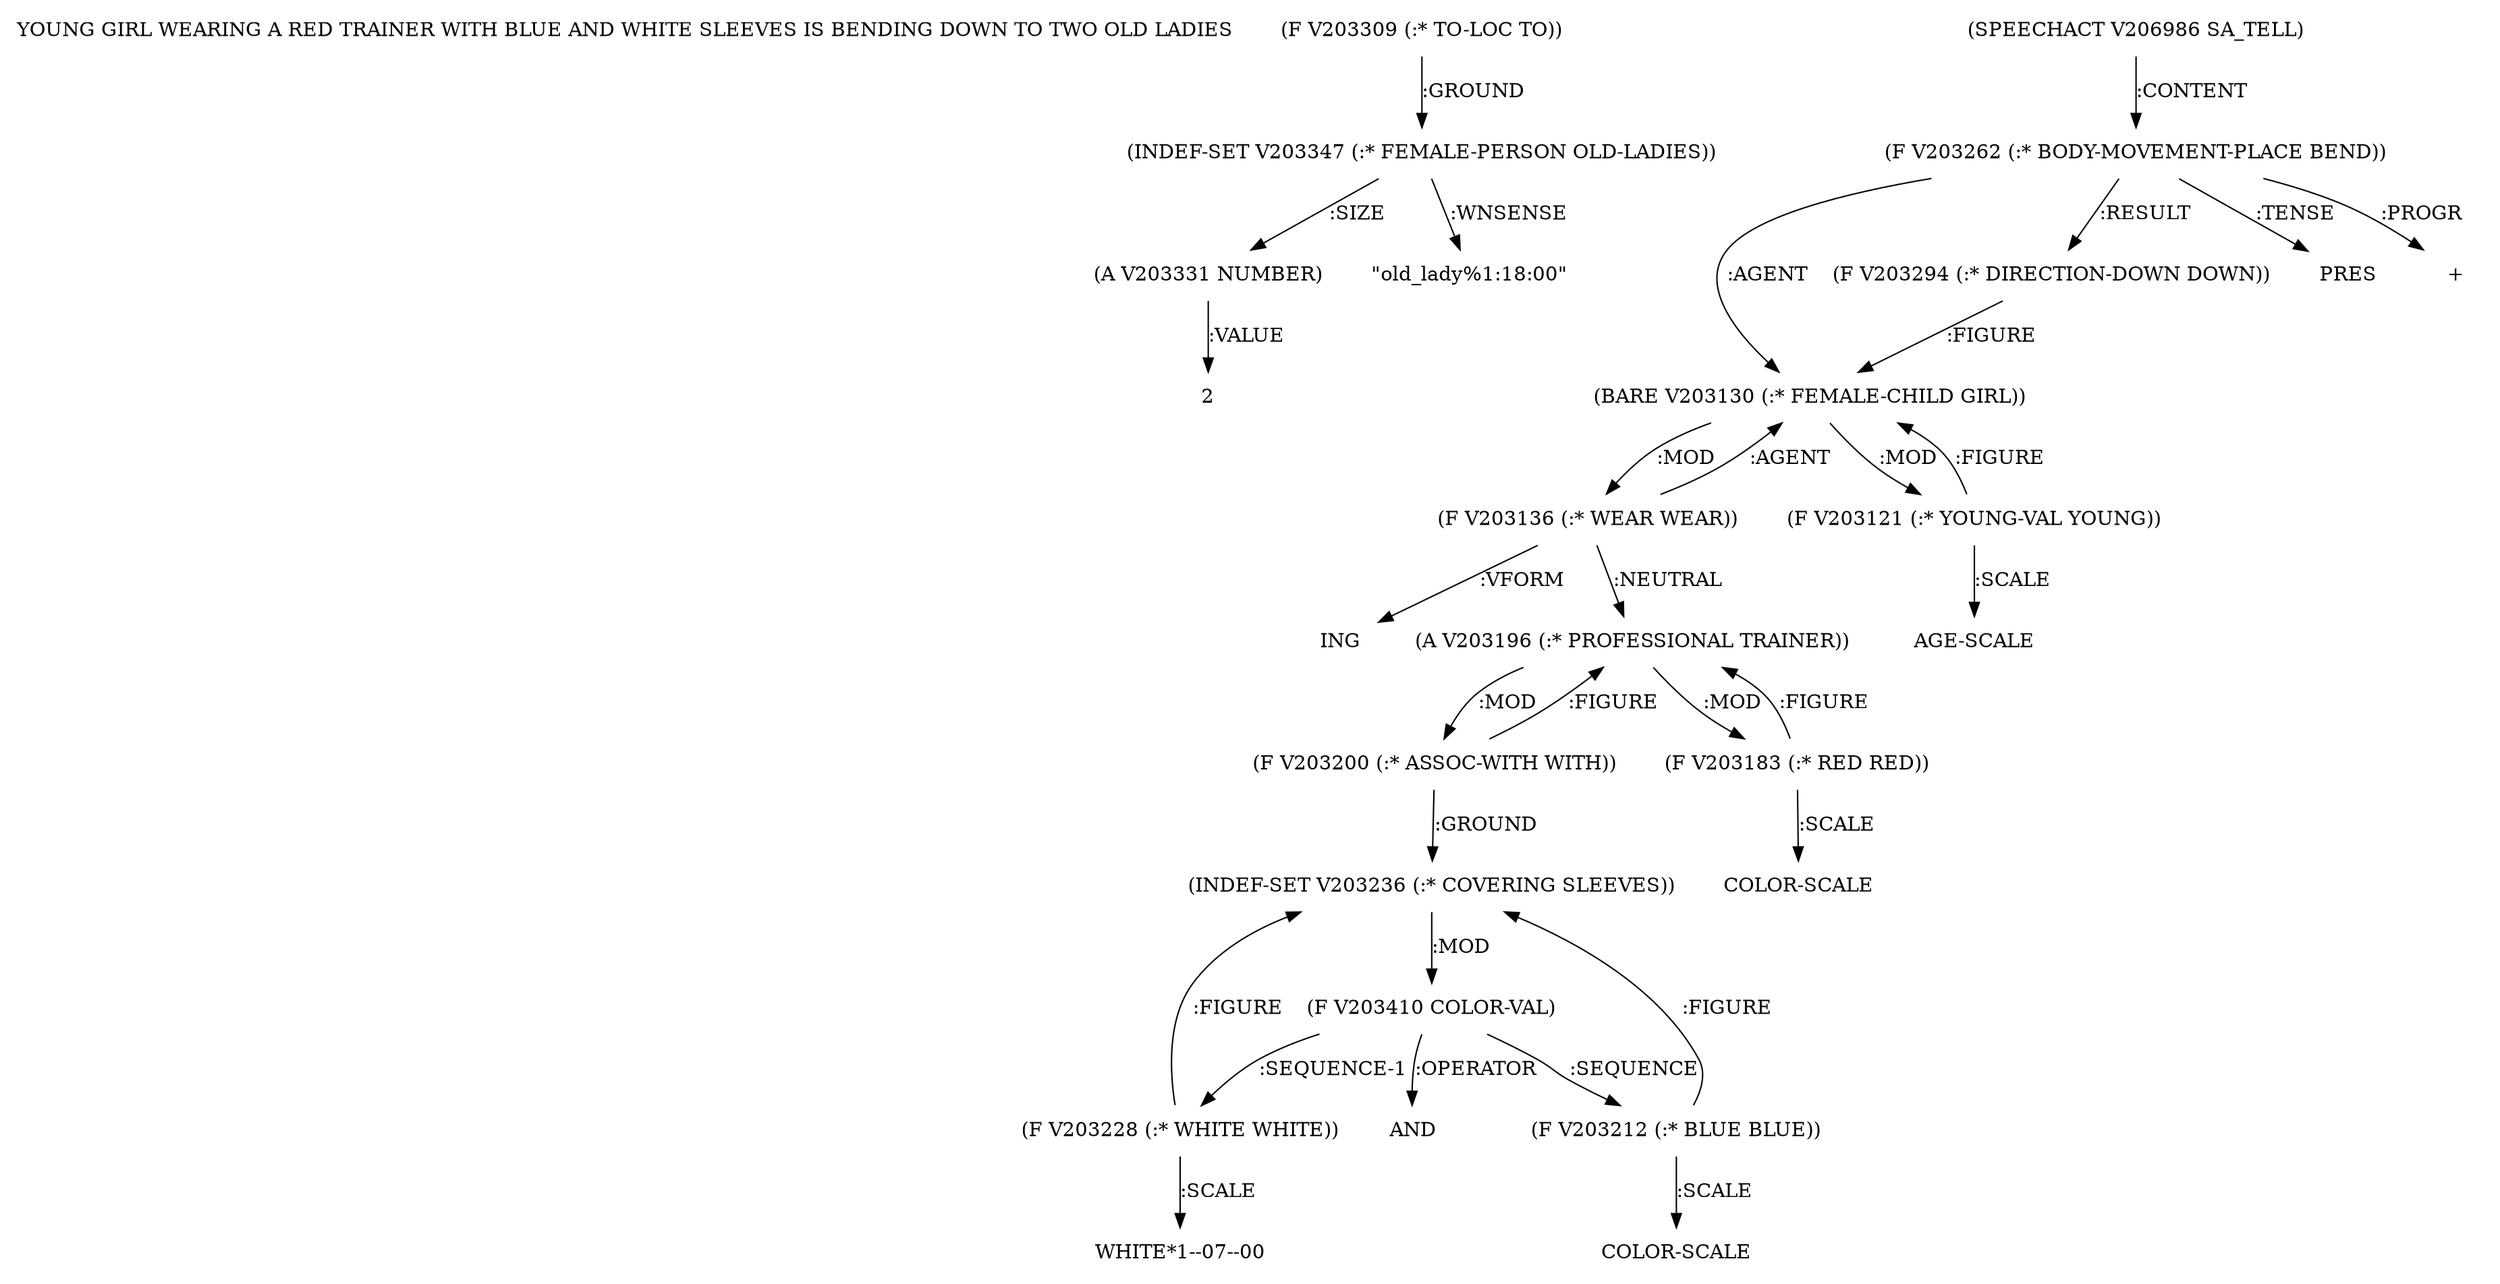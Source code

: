 digraph Terms {
  node [shape=none]
  "YOUNG GIRL WEARING A RED TRAINER WITH BLUE AND WHITE SLEEVES IS BENDING DOWN TO TWO OLD LADIES"
  "V203309" [label="(F V203309 (:* TO-LOC TO))"]
  "V203309" -> "V203347" [label=":GROUND"]
  "V203347" [label="(INDEF-SET V203347 (:* FEMALE-PERSON OLD-LADIES))"]
  "V203347" -> "V203331" [label=":SIZE"]
  "V203347" -> "NT215193" [label=":WNSENSE"]
  "NT215193" [label="\"old_lady%1:18:00\""]
  "V203331" [label="(A V203331 NUMBER)"]
  "V203331" -> "NT215194" [label=":VALUE"]
  "NT215194" [label="2"]
  "V206986" [label="(SPEECHACT V206986 SA_TELL)"]
  "V206986" -> "V203262" [label=":CONTENT"]
  "V203262" [label="(F V203262 (:* BODY-MOVEMENT-PLACE BEND))"]
  "V203262" -> "V203294" [label=":RESULT"]
  "V203262" -> "V203130" [label=":AGENT"]
  "V203262" -> "NT215195" [label=":TENSE"]
  "NT215195" [label="PRES"]
  "V203262" -> "NT215196" [label=":PROGR"]
  "NT215196" [label="+"]
  "V203130" [label="(BARE V203130 (:* FEMALE-CHILD GIRL))"]
  "V203130" -> "V203136" [label=":MOD"]
  "V203130" -> "V203121" [label=":MOD"]
  "V203121" [label="(F V203121 (:* YOUNG-VAL YOUNG))"]
  "V203121" -> "V203130" [label=":FIGURE"]
  "V203121" -> "NT215197" [label=":SCALE"]
  "NT215197" [label="AGE-SCALE"]
  "V203136" [label="(F V203136 (:* WEAR WEAR))"]
  "V203136" -> "V203130" [label=":AGENT"]
  "V203136" -> "V203196" [label=":NEUTRAL"]
  "V203136" -> "NT215198" [label=":VFORM"]
  "NT215198" [label="ING"]
  "V203196" [label="(A V203196 (:* PROFESSIONAL TRAINER))"]
  "V203196" -> "V203200" [label=":MOD"]
  "V203196" -> "V203183" [label=":MOD"]
  "V203183" [label="(F V203183 (:* RED RED))"]
  "V203183" -> "V203196" [label=":FIGURE"]
  "V203183" -> "NT215199" [label=":SCALE"]
  "NT215199" [label="COLOR-SCALE"]
  "V203200" [label="(F V203200 (:* ASSOC-WITH WITH))"]
  "V203200" -> "V203236" [label=":GROUND"]
  "V203200" -> "V203196" [label=":FIGURE"]
  "V203236" [label="(INDEF-SET V203236 (:* COVERING SLEEVES))"]
  "V203236" -> "V203410" [label=":MOD"]
  "V203410" [label="(F V203410 COLOR-VAL)"]
  "V203410" -> "V203212" [label=":SEQUENCE"]
  "V203410" -> "V203228" [label=":SEQUENCE-1"]
  "V203410" -> "NT215200" [label=":OPERATOR"]
  "NT215200" [label="AND"]
  "V203212" [label="(F V203212 (:* BLUE BLUE))"]
  "V203212" -> "V203236" [label=":FIGURE"]
  "V203212" -> "NT215201" [label=":SCALE"]
  "NT215201" [label="COLOR-SCALE"]
  "V203228" [label="(F V203228 (:* WHITE WHITE))"]
  "V203228" -> "V203236" [label=":FIGURE"]
  "V203228" -> "NT215202" [label=":SCALE"]
  "NT215202" [label="WHITE*1--07--00"]
  "V203294" [label="(F V203294 (:* DIRECTION-DOWN DOWN))"]
  "V203294" -> "V203130" [label=":FIGURE"]
}
